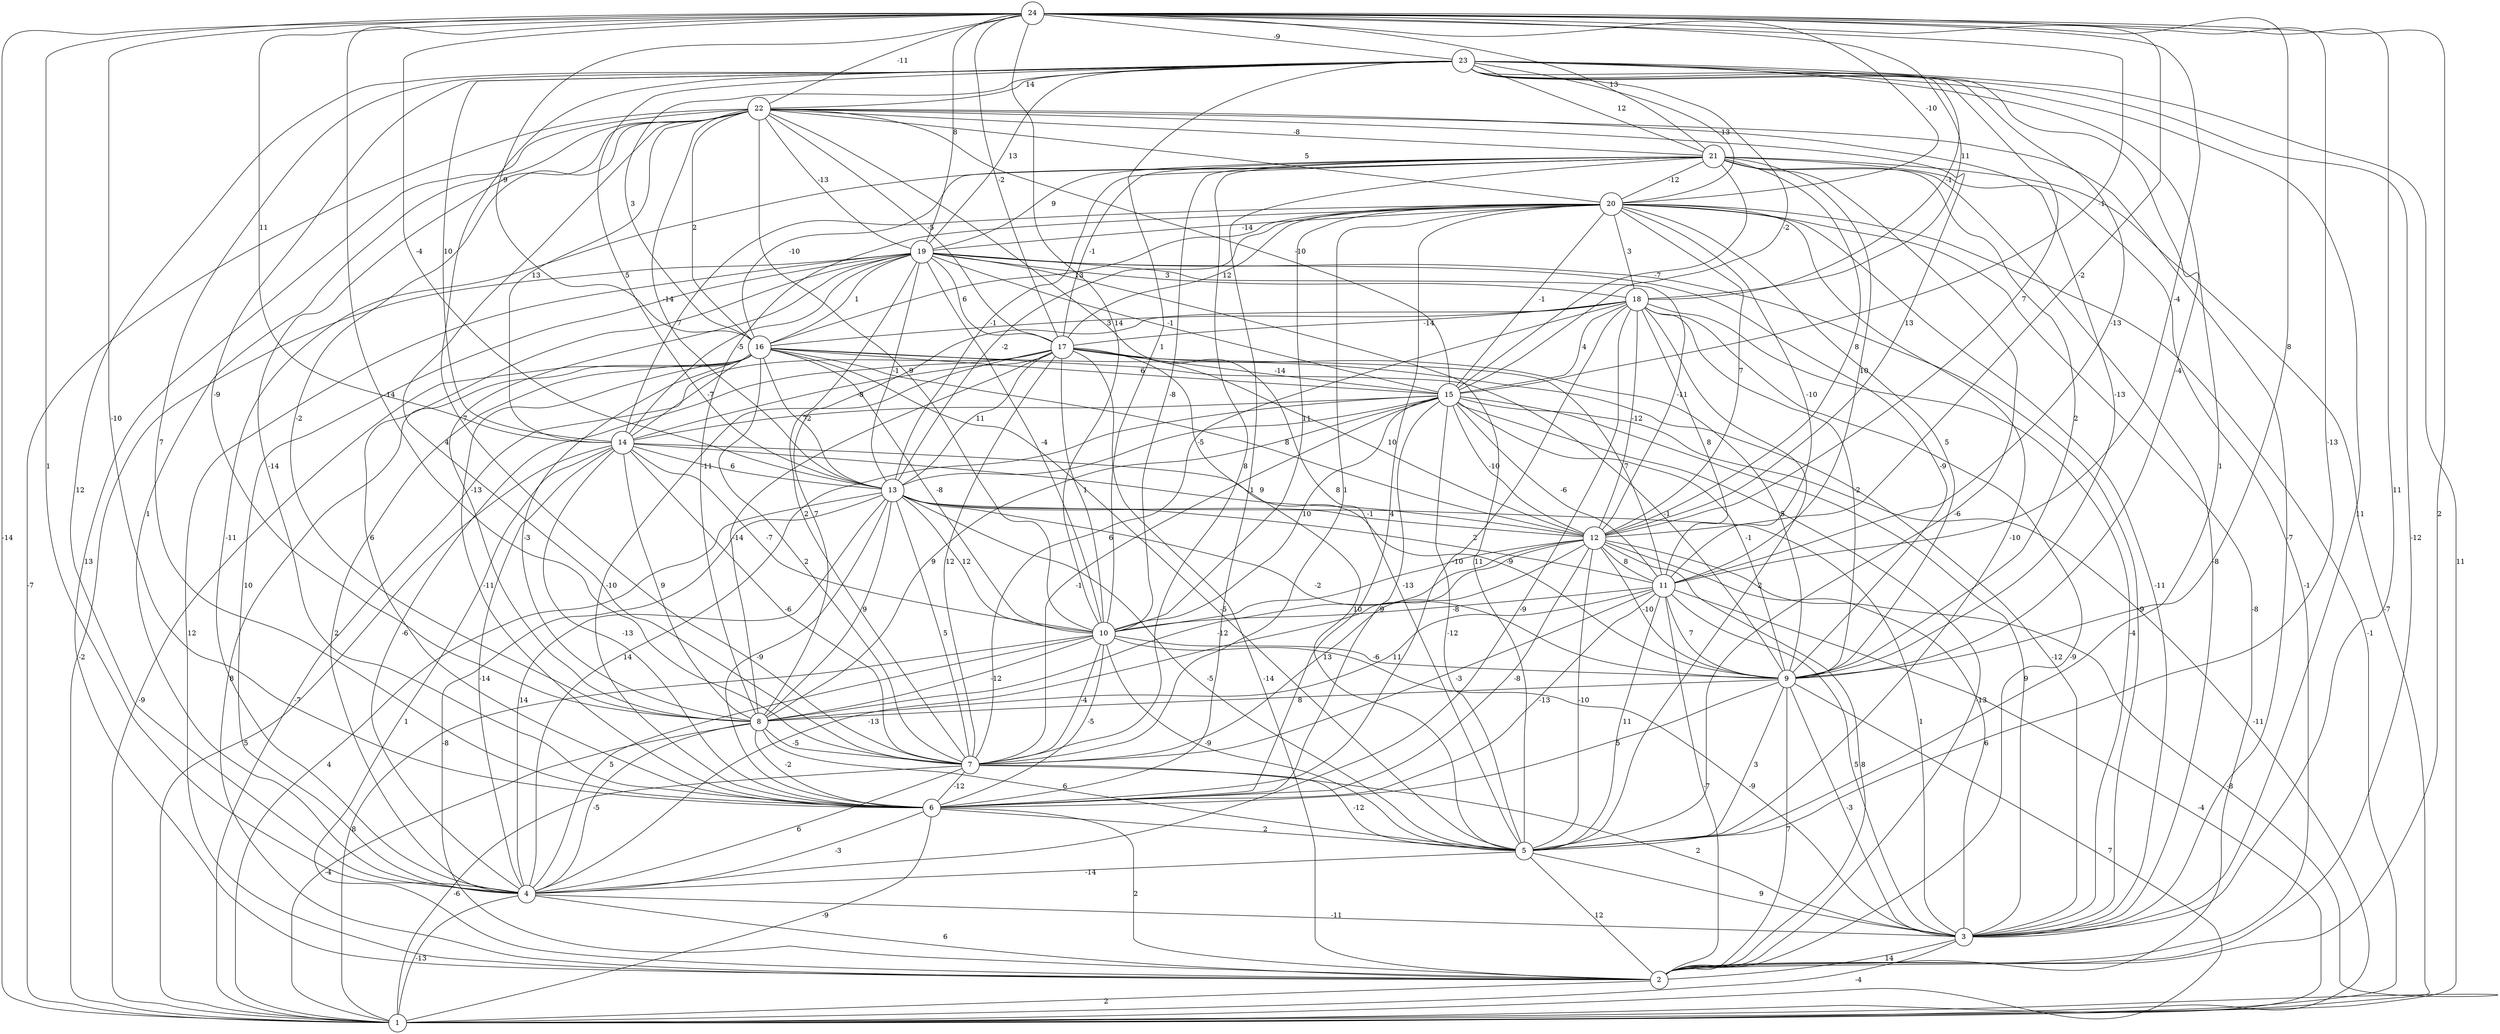 graph { 
	 fontname="Helvetica,Arial,sans-serif" 
	 node [shape = circle]; 
	 24 -- 1 [label = "-14"];
	 24 -- 2 [label = "2"];
	 24 -- 3 [label = "11"];
	 24 -- 4 [label = "1"];
	 24 -- 5 [label = "-13"];
	 24 -- 6 [label = "-10"];
	 24 -- 7 [label = "14"];
	 24 -- 9 [label = "8"];
	 24 -- 10 [label = "14"];
	 24 -- 11 [label = "-4"];
	 24 -- 12 [label = "-2"];
	 24 -- 13 [label = "-4"];
	 24 -- 14 [label = "11"];
	 24 -- 15 [label = "-1"];
	 24 -- 16 [label = "-9"];
	 24 -- 17 [label = "-2"];
	 24 -- 18 [label = "11"];
	 24 -- 19 [label = "8"];
	 24 -- 20 [label = "-10"];
	 24 -- 21 [label = "13"];
	 24 -- 22 [label = "-11"];
	 24 -- 23 [label = "-9"];
	 23 -- 1 [label = "11"];
	 23 -- 2 [label = "-12"];
	 23 -- 3 [label = "11"];
	 23 -- 4 [label = "12"];
	 23 -- 5 [label = "1"];
	 23 -- 6 [label = "7"];
	 23 -- 7 [label = "7"];
	 23 -- 8 [label = "-9"];
	 23 -- 9 [label = "-4"];
	 23 -- 10 [label = "1"];
	 23 -- 11 [label = "-13"];
	 23 -- 12 [label = "7"];
	 23 -- 13 [label = "5"];
	 23 -- 14 [label = "10"];
	 23 -- 15 [label = "-2"];
	 23 -- 16 [label = "3"];
	 23 -- 18 [label = "-1"];
	 23 -- 19 [label = "13"];
	 23 -- 20 [label = "13"];
	 23 -- 21 [label = "12"];
	 23 -- 22 [label = "14"];
	 22 -- 1 [label = "-7"];
	 22 -- 2 [label = "13"];
	 22 -- 3 [label = "-7"];
	 22 -- 4 [label = "1"];
	 22 -- 5 [label = "8"];
	 22 -- 6 [label = "-14"];
	 22 -- 7 [label = "4"];
	 22 -- 8 [label = "-2"];
	 22 -- 9 [label = "-13"];
	 22 -- 10 [label = "9"];
	 22 -- 12 [label = "13"];
	 22 -- 13 [label = "-14"];
	 22 -- 14 [label = "13"];
	 22 -- 15 [label = "-10"];
	 22 -- 16 [label = "2"];
	 22 -- 17 [label = "-5"];
	 22 -- 19 [label = "-13"];
	 22 -- 20 [label = "5"];
	 22 -- 21 [label = "-8"];
	 21 -- 1 [label = "-7"];
	 21 -- 2 [label = "-1"];
	 21 -- 3 [label = "-8"];
	 21 -- 4 [label = "-11"];
	 21 -- 5 [label = "-6"];
	 21 -- 6 [label = "1"];
	 21 -- 7 [label = "8"];
	 21 -- 9 [label = "2"];
	 21 -- 10 [label = "-8"];
	 21 -- 11 [label = "10"];
	 21 -- 12 [label = "8"];
	 21 -- 13 [label = "-1"];
	 21 -- 15 [label = "-7"];
	 21 -- 16 [label = "-10"];
	 21 -- 17 [label = "-1"];
	 21 -- 19 [label = "9"];
	 21 -- 20 [label = "-12"];
	 20 -- 1 [label = "-1"];
	 20 -- 2 [label = "-8"];
	 20 -- 3 [label = "-11"];
	 20 -- 5 [label = "-10"];
	 20 -- 6 [label = "4"];
	 20 -- 7 [label = "1"];
	 20 -- 8 [label = "-11"];
	 20 -- 9 [label = "5"];
	 20 -- 10 [label = "11"];
	 20 -- 11 [label = "-10"];
	 20 -- 12 [label = "7"];
	 20 -- 13 [label = "-2"];
	 20 -- 14 [label = "7"];
	 20 -- 15 [label = "-1"];
	 20 -- 16 [label = "13"];
	 20 -- 17 [label = "12"];
	 20 -- 18 [label = "3"];
	 20 -- 19 [label = "-14"];
	 19 -- 1 [label = "-2"];
	 19 -- 2 [label = "12"];
	 19 -- 3 [label = "-9"];
	 19 -- 4 [label = "10"];
	 19 -- 5 [label = "11"];
	 19 -- 6 [label = "6"];
	 19 -- 7 [label = "2"];
	 19 -- 8 [label = "-13"];
	 19 -- 9 [label = "-9"];
	 19 -- 10 [label = "-4"];
	 19 -- 12 [label = "-11"];
	 19 -- 13 [label = "-1"];
	 19 -- 14 [label = "-5"];
	 19 -- 15 [label = "-1"];
	 19 -- 16 [label = "1"];
	 19 -- 17 [label = "6"];
	 19 -- 18 [label = "3"];
	 18 -- 2 [label = "-9"];
	 18 -- 3 [label = "-4"];
	 18 -- 4 [label = "-9"];
	 18 -- 5 [label = "2"];
	 18 -- 6 [label = "-10"];
	 18 -- 7 [label = "6"];
	 18 -- 8 [label = "7"];
	 18 -- 9 [label = "-2"];
	 18 -- 11 [label = "8"];
	 18 -- 12 [label = "-12"];
	 18 -- 15 [label = "4"];
	 18 -- 16 [label = "3"];
	 18 -- 17 [label = "-14"];
	 17 -- 1 [label = "-7"];
	 17 -- 2 [label = "-14"];
	 17 -- 4 [label = "-6"];
	 17 -- 5 [label = "10"];
	 17 -- 6 [label = "-10"];
	 17 -- 7 [label = "12"];
	 17 -- 8 [label = "-14"];
	 17 -- 9 [label = "5"];
	 17 -- 10 [label = "1"];
	 17 -- 11 [label = "7"];
	 17 -- 12 [label = "10"];
	 17 -- 13 [label = "11"];
	 17 -- 14 [label = "-8"];
	 17 -- 15 [label = "-14"];
	 16 -- 1 [label = "-9"];
	 16 -- 2 [label = "8"];
	 16 -- 3 [label = "-12"];
	 16 -- 4 [label = "2"];
	 16 -- 5 [label = "-5"];
	 16 -- 6 [label = "-11"];
	 16 -- 7 [label = "2"];
	 16 -- 8 [label = "-3"];
	 16 -- 9 [label = "-1"];
	 16 -- 10 [label = "-8"];
	 16 -- 12 [label = "8"];
	 16 -- 13 [label = "7"];
	 16 -- 14 [label = "-7"];
	 16 -- 15 [label = "6"];
	 15 -- 1 [label = "-11"];
	 15 -- 2 [label = "-13"];
	 15 -- 3 [label = "9"];
	 15 -- 4 [label = "14"];
	 15 -- 5 [label = "-12"];
	 15 -- 6 [label = "9"];
	 15 -- 7 [label = "-1"];
	 15 -- 8 [label = "9"];
	 15 -- 9 [label = "-1"];
	 15 -- 10 [label = "10"];
	 15 -- 11 [label = "-6"];
	 15 -- 12 [label = "-10"];
	 15 -- 13 [label = "-5"];
	 15 -- 14 [label = "-2"];
	 14 -- 1 [label = "5"];
	 14 -- 2 [label = "1"];
	 14 -- 4 [label = "-14"];
	 14 -- 6 [label = "-13"];
	 14 -- 7 [label = "-6"];
	 14 -- 8 [label = "9"];
	 14 -- 9 [label = "-9"];
	 14 -- 10 [label = "-7"];
	 14 -- 12 [label = "9"];
	 14 -- 13 [label = "6"];
	 13 -- 1 [label = "4"];
	 13 -- 2 [label = "-8"];
	 13 -- 3 [label = "1"];
	 13 -- 4 [label = "14"];
	 13 -- 5 [label = "-5"];
	 13 -- 6 [label = "-9"];
	 13 -- 7 [label = "5"];
	 13 -- 8 [label = "9"];
	 13 -- 9 [label = "-2"];
	 13 -- 10 [label = "12"];
	 13 -- 11 [label = "2"];
	 13 -- 12 [label = "-1"];
	 12 -- 1 [label = "-8"];
	 12 -- 2 [label = "8"];
	 12 -- 3 [label = "6"];
	 12 -- 4 [label = "-13"];
	 12 -- 5 [label = "-10"];
	 12 -- 6 [label = "-8"];
	 12 -- 7 [label = "13"];
	 12 -- 8 [label = "-12"];
	 12 -- 9 [label = "-10"];
	 12 -- 10 [label = "-13"];
	 12 -- 11 [label = "8"];
	 11 -- 1 [label = "-4"];
	 11 -- 2 [label = "-7"];
	 11 -- 3 [label = "5"];
	 11 -- 5 [label = "11"];
	 11 -- 6 [label = "-13"];
	 11 -- 7 [label = "-3"];
	 11 -- 8 [label = "11"];
	 11 -- 9 [label = "7"];
	 11 -- 10 [label = "-8"];
	 10 -- 1 [label = "8"];
	 10 -- 3 [label = "-9"];
	 10 -- 4 [label = "5"];
	 10 -- 5 [label = "-9"];
	 10 -- 6 [label = "-5"];
	 10 -- 7 [label = "-4"];
	 10 -- 8 [label = "-12"];
	 10 -- 9 [label = "-6"];
	 9 -- 1 [label = "7"];
	 9 -- 2 [label = "7"];
	 9 -- 3 [label = "-3"];
	 9 -- 5 [label = "3"];
	 9 -- 6 [label = "5"];
	 9 -- 8 [label = "8"];
	 8 -- 1 [label = "-4"];
	 8 -- 4 [label = "-5"];
	 8 -- 5 [label = "6"];
	 8 -- 6 [label = "-2"];
	 8 -- 7 [label = "-5"];
	 7 -- 1 [label = "-6"];
	 7 -- 3 [label = "2"];
	 7 -- 4 [label = "6"];
	 7 -- 5 [label = "-12"];
	 7 -- 6 [label = "-12"];
	 6 -- 1 [label = "-9"];
	 6 -- 2 [label = "2"];
	 6 -- 4 [label = "-3"];
	 6 -- 5 [label = "2"];
	 5 -- 2 [label = "12"];
	 5 -- 3 [label = "9"];
	 5 -- 4 [label = "-14"];
	 4 -- 1 [label = "-13"];
	 4 -- 2 [label = "6"];
	 4 -- 3 [label = "-11"];
	 3 -- 1 [label = "-4"];
	 3 -- 2 [label = "14"];
	 2 -- 1 [label = "2"];
	 1;
	 2;
	 3;
	 4;
	 5;
	 6;
	 7;
	 8;
	 9;
	 10;
	 11;
	 12;
	 13;
	 14;
	 15;
	 16;
	 17;
	 18;
	 19;
	 20;
	 21;
	 22;
	 23;
	 24;
}
